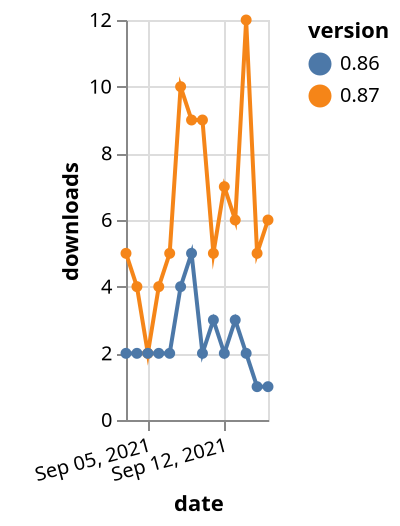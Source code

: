 {"$schema": "https://vega.github.io/schema/vega-lite/v5.json", "description": "A simple bar chart with embedded data.", "data": {"values": [{"date": "2021-09-03", "total": 4715, "delta": 5, "version": "0.87"}, {"date": "2021-09-04", "total": 4719, "delta": 4, "version": "0.87"}, {"date": "2021-09-05", "total": 4721, "delta": 2, "version": "0.87"}, {"date": "2021-09-06", "total": 4725, "delta": 4, "version": "0.87"}, {"date": "2021-09-07", "total": 4730, "delta": 5, "version": "0.87"}, {"date": "2021-09-08", "total": 4740, "delta": 10, "version": "0.87"}, {"date": "2021-09-09", "total": 4749, "delta": 9, "version": "0.87"}, {"date": "2021-09-10", "total": 4758, "delta": 9, "version": "0.87"}, {"date": "2021-09-11", "total": 4763, "delta": 5, "version": "0.87"}, {"date": "2021-09-12", "total": 4770, "delta": 7, "version": "0.87"}, {"date": "2021-09-13", "total": 4776, "delta": 6, "version": "0.87"}, {"date": "2021-09-14", "total": 4788, "delta": 12, "version": "0.87"}, {"date": "2021-09-15", "total": 4793, "delta": 5, "version": "0.87"}, {"date": "2021-09-16", "total": 4799, "delta": 6, "version": "0.87"}, {"date": "2021-09-03", "total": 4749, "delta": 2, "version": "0.86"}, {"date": "2021-09-04", "total": 4751, "delta": 2, "version": "0.86"}, {"date": "2021-09-05", "total": 4753, "delta": 2, "version": "0.86"}, {"date": "2021-09-06", "total": 4755, "delta": 2, "version": "0.86"}, {"date": "2021-09-07", "total": 4757, "delta": 2, "version": "0.86"}, {"date": "2021-09-08", "total": 4761, "delta": 4, "version": "0.86"}, {"date": "2021-09-09", "total": 4766, "delta": 5, "version": "0.86"}, {"date": "2021-09-10", "total": 4768, "delta": 2, "version": "0.86"}, {"date": "2021-09-11", "total": 4771, "delta": 3, "version": "0.86"}, {"date": "2021-09-12", "total": 4773, "delta": 2, "version": "0.86"}, {"date": "2021-09-13", "total": 4776, "delta": 3, "version": "0.86"}, {"date": "2021-09-14", "total": 4778, "delta": 2, "version": "0.86"}, {"date": "2021-09-15", "total": 4779, "delta": 1, "version": "0.86"}, {"date": "2021-09-16", "total": 4780, "delta": 1, "version": "0.86"}]}, "width": "container", "mark": {"type": "line", "point": {"filled": true}}, "encoding": {"x": {"field": "date", "type": "temporal", "timeUnit": "yearmonthdate", "title": "date", "axis": {"labelAngle": -15}}, "y": {"field": "delta", "type": "quantitative", "title": "downloads"}, "color": {"field": "version", "type": "nominal"}, "tooltip": {"field": "delta"}}}